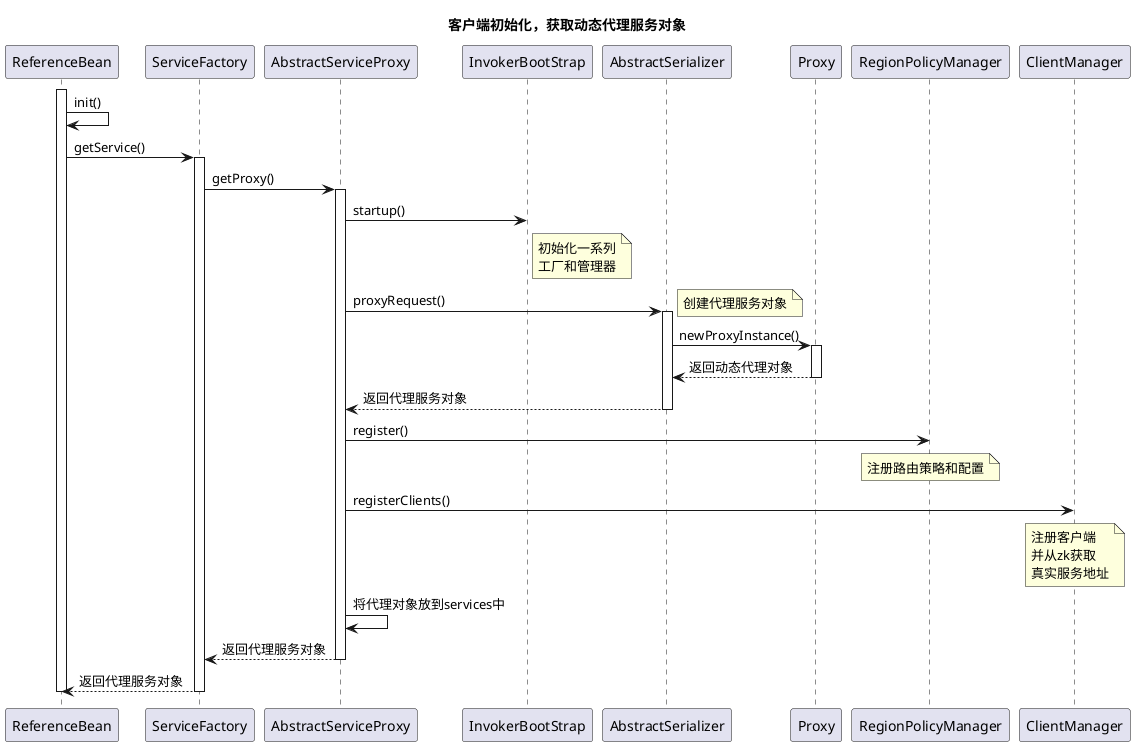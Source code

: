 @startuml
title 客户端初始化，获取动态代理服务对象
activate ReferenceBean
ReferenceBean -> ReferenceBean  : init()
ReferenceBean -> ServiceFactory ++ : getService()
ServiceFactory -> AbstractServiceProxy ++ : getProxy()
AbstractServiceProxy -> InvokerBootStrap : startup()
note right InvokerBootStrap
    初始化一系列
    工厂和管理器
end note
AbstractServiceProxy -> AbstractSerializer ++ : proxyRequest()
note right
    创建代理服务对象
end note
AbstractSerializer -> Proxy ++ : newProxyInstance()
Proxy --> AbstractSerializer -- : 返回动态代理对象
AbstractSerializer --> AbstractServiceProxy -- : 返回代理服务对象
AbstractServiceProxy -> RegionPolicyManager : register()
note over RegionPolicyManager
    注册路由策略和配置
end note
AbstractServiceProxy -> ClientManager : registerClients()
note over ClientManager
    注册客户端
    并从zk获取
    真实服务地址
end note
AbstractServiceProxy -> AbstractServiceProxy : 将代理对象放到services中
AbstractServiceProxy --> ServiceFactory -- : 返回代理服务对象
ServiceFactory --> ReferenceBean --: 返回代理服务对象
deactivate ReferenceBean
@enduml











